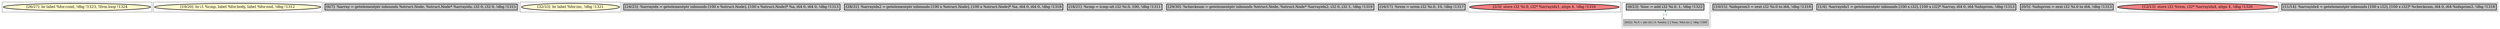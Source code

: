 
digraph G {





subgraph cluster15 {


node180 [penwidth=3.0,fontsize=20,fillcolor=lemonchiffon,label="[26/27]  br label %for.cond, !dbg !1323, !llvm.loop !1324",shape=ellipse,style=filled ]



}

subgraph cluster13 {


node178 [penwidth=3.0,fontsize=20,fillcolor=lemonchiffon,label="[19/20]  br i1 %cmp, label %for.body, label %for.end, !dbg !1312",shape=ellipse,style=filled ]



}

subgraph cluster11 {


node175 [penwidth=3.0,fontsize=20,fillcolor=grey,label="[6/7]  %array = getelementptr inbounds %struct.Node, %struct.Node* %arrayidx, i32 0, i32 0, !dbg !1315",shape=rectangle,style=filled ]



}

subgraph cluster10 {


node174 [penwidth=3.0,fontsize=20,fillcolor=lemonchiffon,label="[32/33]  br label %for.inc, !dbg !1321",shape=ellipse,style=filled ]



}

subgraph cluster9 {


node173 [penwidth=3.0,fontsize=20,fillcolor=grey,label="[24/25]  %arrayidx = getelementptr inbounds [100 x %struct.Node], [100 x %struct.Node]* %a, i64 0, i64 0, !dbg !1313",shape=rectangle,style=filled ]



}

subgraph cluster8 {


node172 [penwidth=3.0,fontsize=20,fillcolor=grey,label="[28/31]  %arrayidx2 = getelementptr inbounds [100 x %struct.Node], [100 x %struct.Node]* %a, i64 0, i64 0, !dbg !1318",shape=rectangle,style=filled ]



}

subgraph cluster7 {


node171 [penwidth=3.0,fontsize=20,fillcolor=grey,label="[18/21]  %cmp = icmp ult i32 %i.0, 100, !dbg !1311",shape=rectangle,style=filled ]



}

subgraph cluster14 {


node179 [penwidth=3.0,fontsize=20,fillcolor=grey,label="[29/30]  %checksum = getelementptr inbounds %struct.Node, %struct.Node* %arrayidx2, i32 0, i32 1, !dbg !1319",shape=rectangle,style=filled ]



}

subgraph cluster6 {


node170 [penwidth=3.0,fontsize=20,fillcolor=grey,label="[16/17]  %rem = urem i32 %i.0, 10, !dbg !1317",shape=rectangle,style=filled ]



}

subgraph cluster0 {


node164 [penwidth=3.0,fontsize=20,fillcolor=lightcoral,label="[2/3]  store i32 %i.0, i32* %arrayidx1, align 4, !dbg !1316",shape=ellipse,style=filled ]



}

subgraph cluster12 {


node177 [penwidth=3.0,fontsize=20,fillcolor=grey,label="[8/23]  %inc = add i32 %i.0, 1, !dbg !1322",shape=rectangle,style=filled ]
node176 [fillcolor=grey,label="[9/22]  %i.0 = phi i32 [ 0, %entry ], [ %inc, %for.inc ], !dbg !1309",shape=rectangle,style=filled ]

node176->node177 [style=dotted,color=forestgreen,label="T",fontcolor=forestgreen ]
node177->node176 [style=dotted,color=forestgreen,label="T",fontcolor=forestgreen ]


}

subgraph cluster5 {


node169 [penwidth=3.0,fontsize=20,fillcolor=grey,label="[10/15]  %idxprom3 = zext i32 %i.0 to i64, !dbg !1318",shape=rectangle,style=filled ]



}

subgraph cluster1 {


node165 [penwidth=3.0,fontsize=20,fillcolor=grey,label="[1/4]  %arrayidx1 = getelementptr inbounds [100 x i32], [100 x i32]* %array, i64 0, i64 %idxprom, !dbg !1313",shape=rectangle,style=filled ]



}

subgraph cluster2 {


node166 [penwidth=3.0,fontsize=20,fillcolor=grey,label="[0/5]  %idxprom = zext i32 %i.0 to i64, !dbg !1313",shape=rectangle,style=filled ]



}

subgraph cluster3 {


node167 [penwidth=3.0,fontsize=20,fillcolor=lightcoral,label="[12/13]  store i32 %rem, i32* %arrayidx4, align 4, !dbg !1320",shape=ellipse,style=filled ]



}

subgraph cluster4 {


node168 [penwidth=3.0,fontsize=20,fillcolor=grey,label="[11/14]  %arrayidx4 = getelementptr inbounds [100 x i32], [100 x i32]* %checksum, i64 0, i64 %idxprom3, !dbg !1318",shape=rectangle,style=filled ]



}

}
